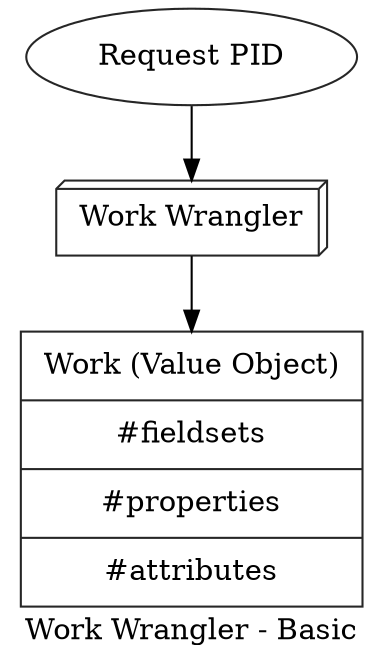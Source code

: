digraph "G" {
    label="Work Wrangler - Basic"
    compound=true;
    node[color="grey15" shape=record penwidth=1 margin="0.15, 0.125"];

    pid [shape=ellipse label="Request PID"]
    work_wrangler [shape=box3d label="Work Wrangler"]
    work_value_object [label="{ Work (Value Object) | #fieldsets | #properties | #attributes }"]
    pid -> work_wrangler -> work_value_object
}
